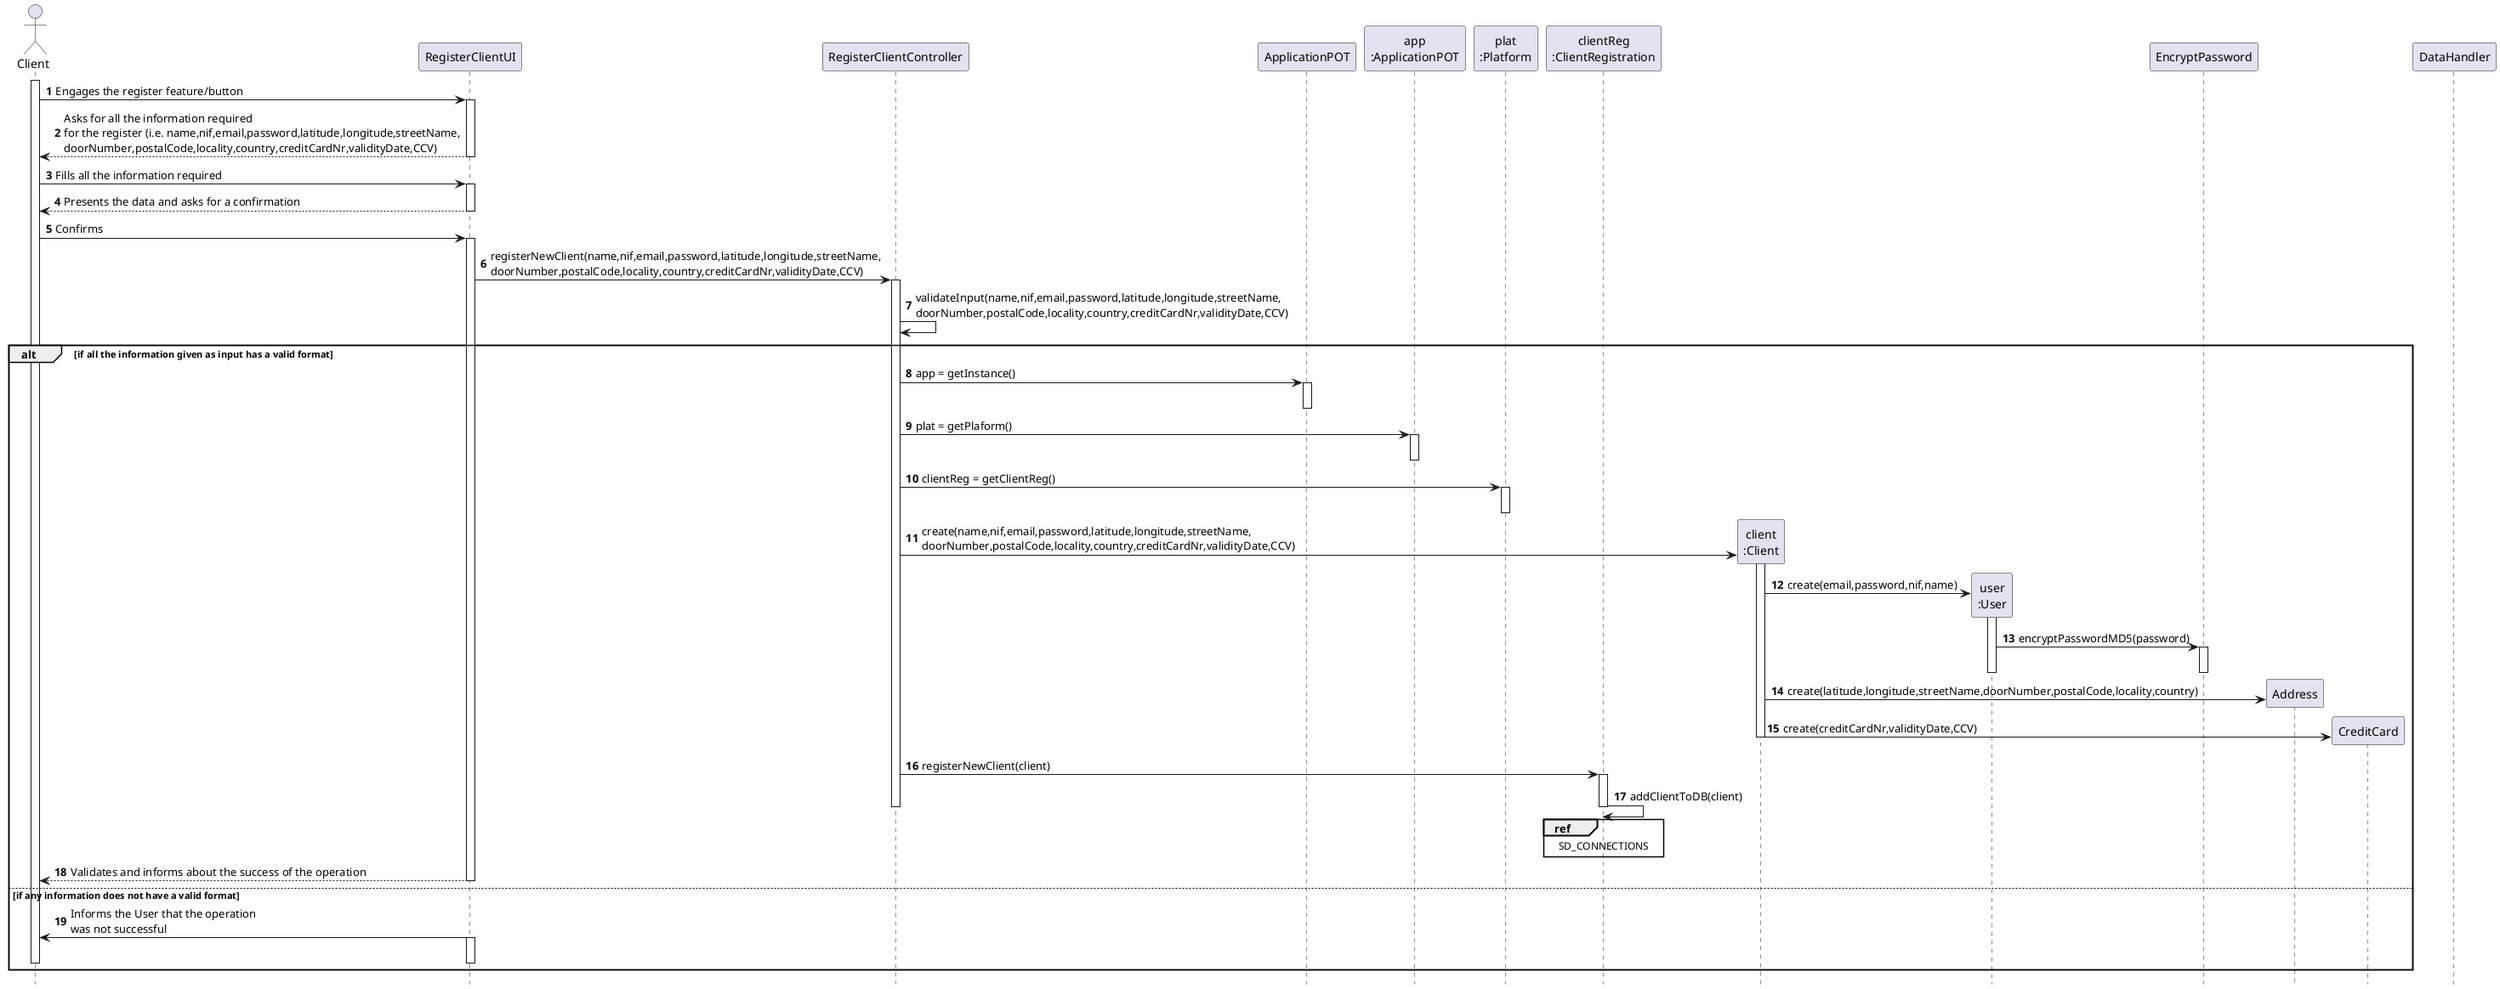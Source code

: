 @startuml
autonumber
hide footbox

actor "Client" as U

participant "RegisterClientUI" as UI
participant "RegisterClientController" as CTRL
participant "ApplicationPOT" as _APP
participant "app\n:ApplicationPOT" as APP
participant "plat\n:Platform" as PLAT
participant "clientReg\n:ClientRegistration" as UREG

participant "client\n:Client" as USER
participant "user\n:User" as US
participant "EncryptPassword" as EP
participant Address as ADD
participant CreditCard as CC

participant "DataHandler" as DH

activate U

U -> UI : Engages the register feature/button
activate UI

UI --> U : Asks for all the information required \nfor the register (i.e. name,nif,email,password,latitude,longitude,streetName,\ndoorNumber,postalCode,locality,country,creditCardNr,validityDate,CCV)


deactivate UI
U -> UI : Fills all the information required


activate UI


UI --> U : Presents the data and asks for a confirmation

deactivate UI
U -> UI : Confirms
activate UI
UI -> CTRL : registerNewClient(name,nif,email,password,latitude,longitude,streetName,\ndoorNumber,postalCode,locality,country,creditCardNr,validityDate,CCV)
activate CTRL
CTRL -> CTRL : validateInput(name,nif,email,password,latitude,longitude,streetName,\ndoorNumber,postalCode,locality,country,creditCardNr,validityDate,CCV)

alt if all the information given as input has a valid format

CTRL -> _APP: app = getInstance()
activate _APP
deactivate _APP

CTRL -> APP: plat = getPlaform()
activate APP
deactivate APP
CTRL -> PLAT : clientReg = getClientReg()
activate PLAT
deactivate PLAT



CTRL -> USER** : create(name,nif,email,password,latitude,longitude,streetName,\ndoorNumber,postalCode,locality,country,creditCardNr,validityDate,CCV)
activate USER

USER -> US** : create(email,password,nif,name)

activate US
US -> EP : encryptPasswordMD5(password)
activate EP
deactivate EP
deactivate US

USER -> ADD** : create(latitude,longitude,streetName,doorNumber,postalCode,locality,country)
USER -> CC** : create(creditCardNr,validityDate,CCV)
deactivate USER





CTRL -> UREG : registerNewClient(client)
activate UREG






UREG -> UREG : addClientToDB(client)
ref over UREG
SD_CONNECTIONS
end ref


deactivate UREG



deactivate CTRL

UI --> U : Validates and informs about the success of the operation
deactivate UI

else if any information does not have a valid format


UI -> U : Informs the User that the operation\nwas not successful
activate UI
deactivate UI
deactivate U

end

@enduml